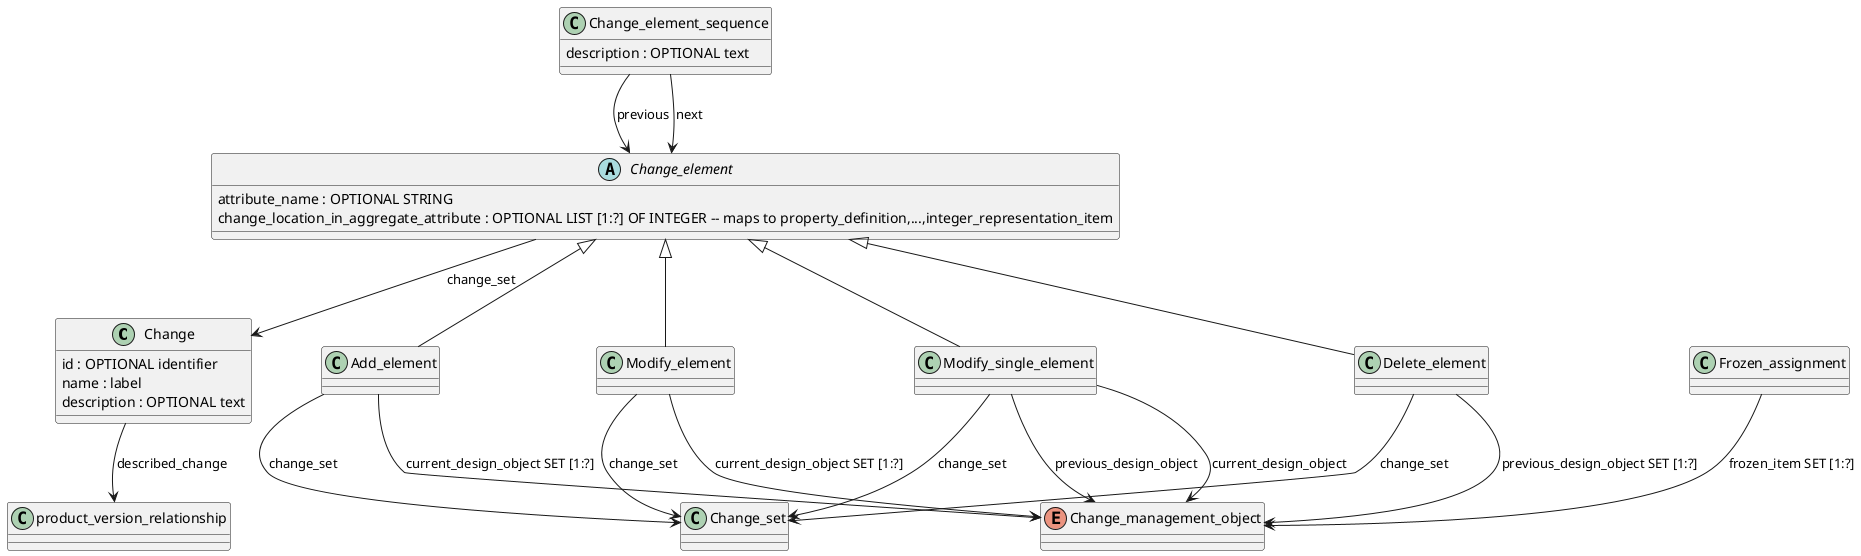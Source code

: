 @startuml

class Change {
  id : OPTIONAL identifier
  name : label
  description : OPTIONAL text
  
}

abstract class Change_element {
  attribute_name : OPTIONAL STRING
  change_location_in_aggregate_attribute : OPTIONAL LIST [1:?] OF INTEGER -- maps to property_definition,...,integer_representation_item

}

class Change_element_sequence {
  description : OPTIONAL text

}

class Add_element {
  
}

class Modify_element {
  
}

class Modify_single_element {

}

class Delete_element {

}

class Frozen_assignment {
  
}

enum Change_management_object {
    
}

' Связи между классами


Change_element <|-- Add_element
Change_element <|-- Modify_element
Change_element <|-- Modify_single_element
Change_element <|-- Delete_element

Change  --> product_version_relationship : described_change

Change_element  --> Change : change_set
Change_element_sequence --> Change_element : previous
Change_element_sequence --> Change_element : next

Add_element --> Change_set : change_set
Modify_element --> Change_set : change_set
Modify_single_element --> Change_set : change_set
Delete_element --> Change_set : change_set
Delete_element --> Change_management_object : previous_design_object SET [1:?]
Frozen_assignment --> Change_management_object : frozen_item SET [1:?]
Modify_single_element --> Change_management_object : current_design_object
Modify_single_element --> Change_management_object : previous_design_object
Modify_element --> Change_management_object : current_design_object SET [1:?]
Add_element --> Change_management_object : current_design_object SET [1:?]
@enduml